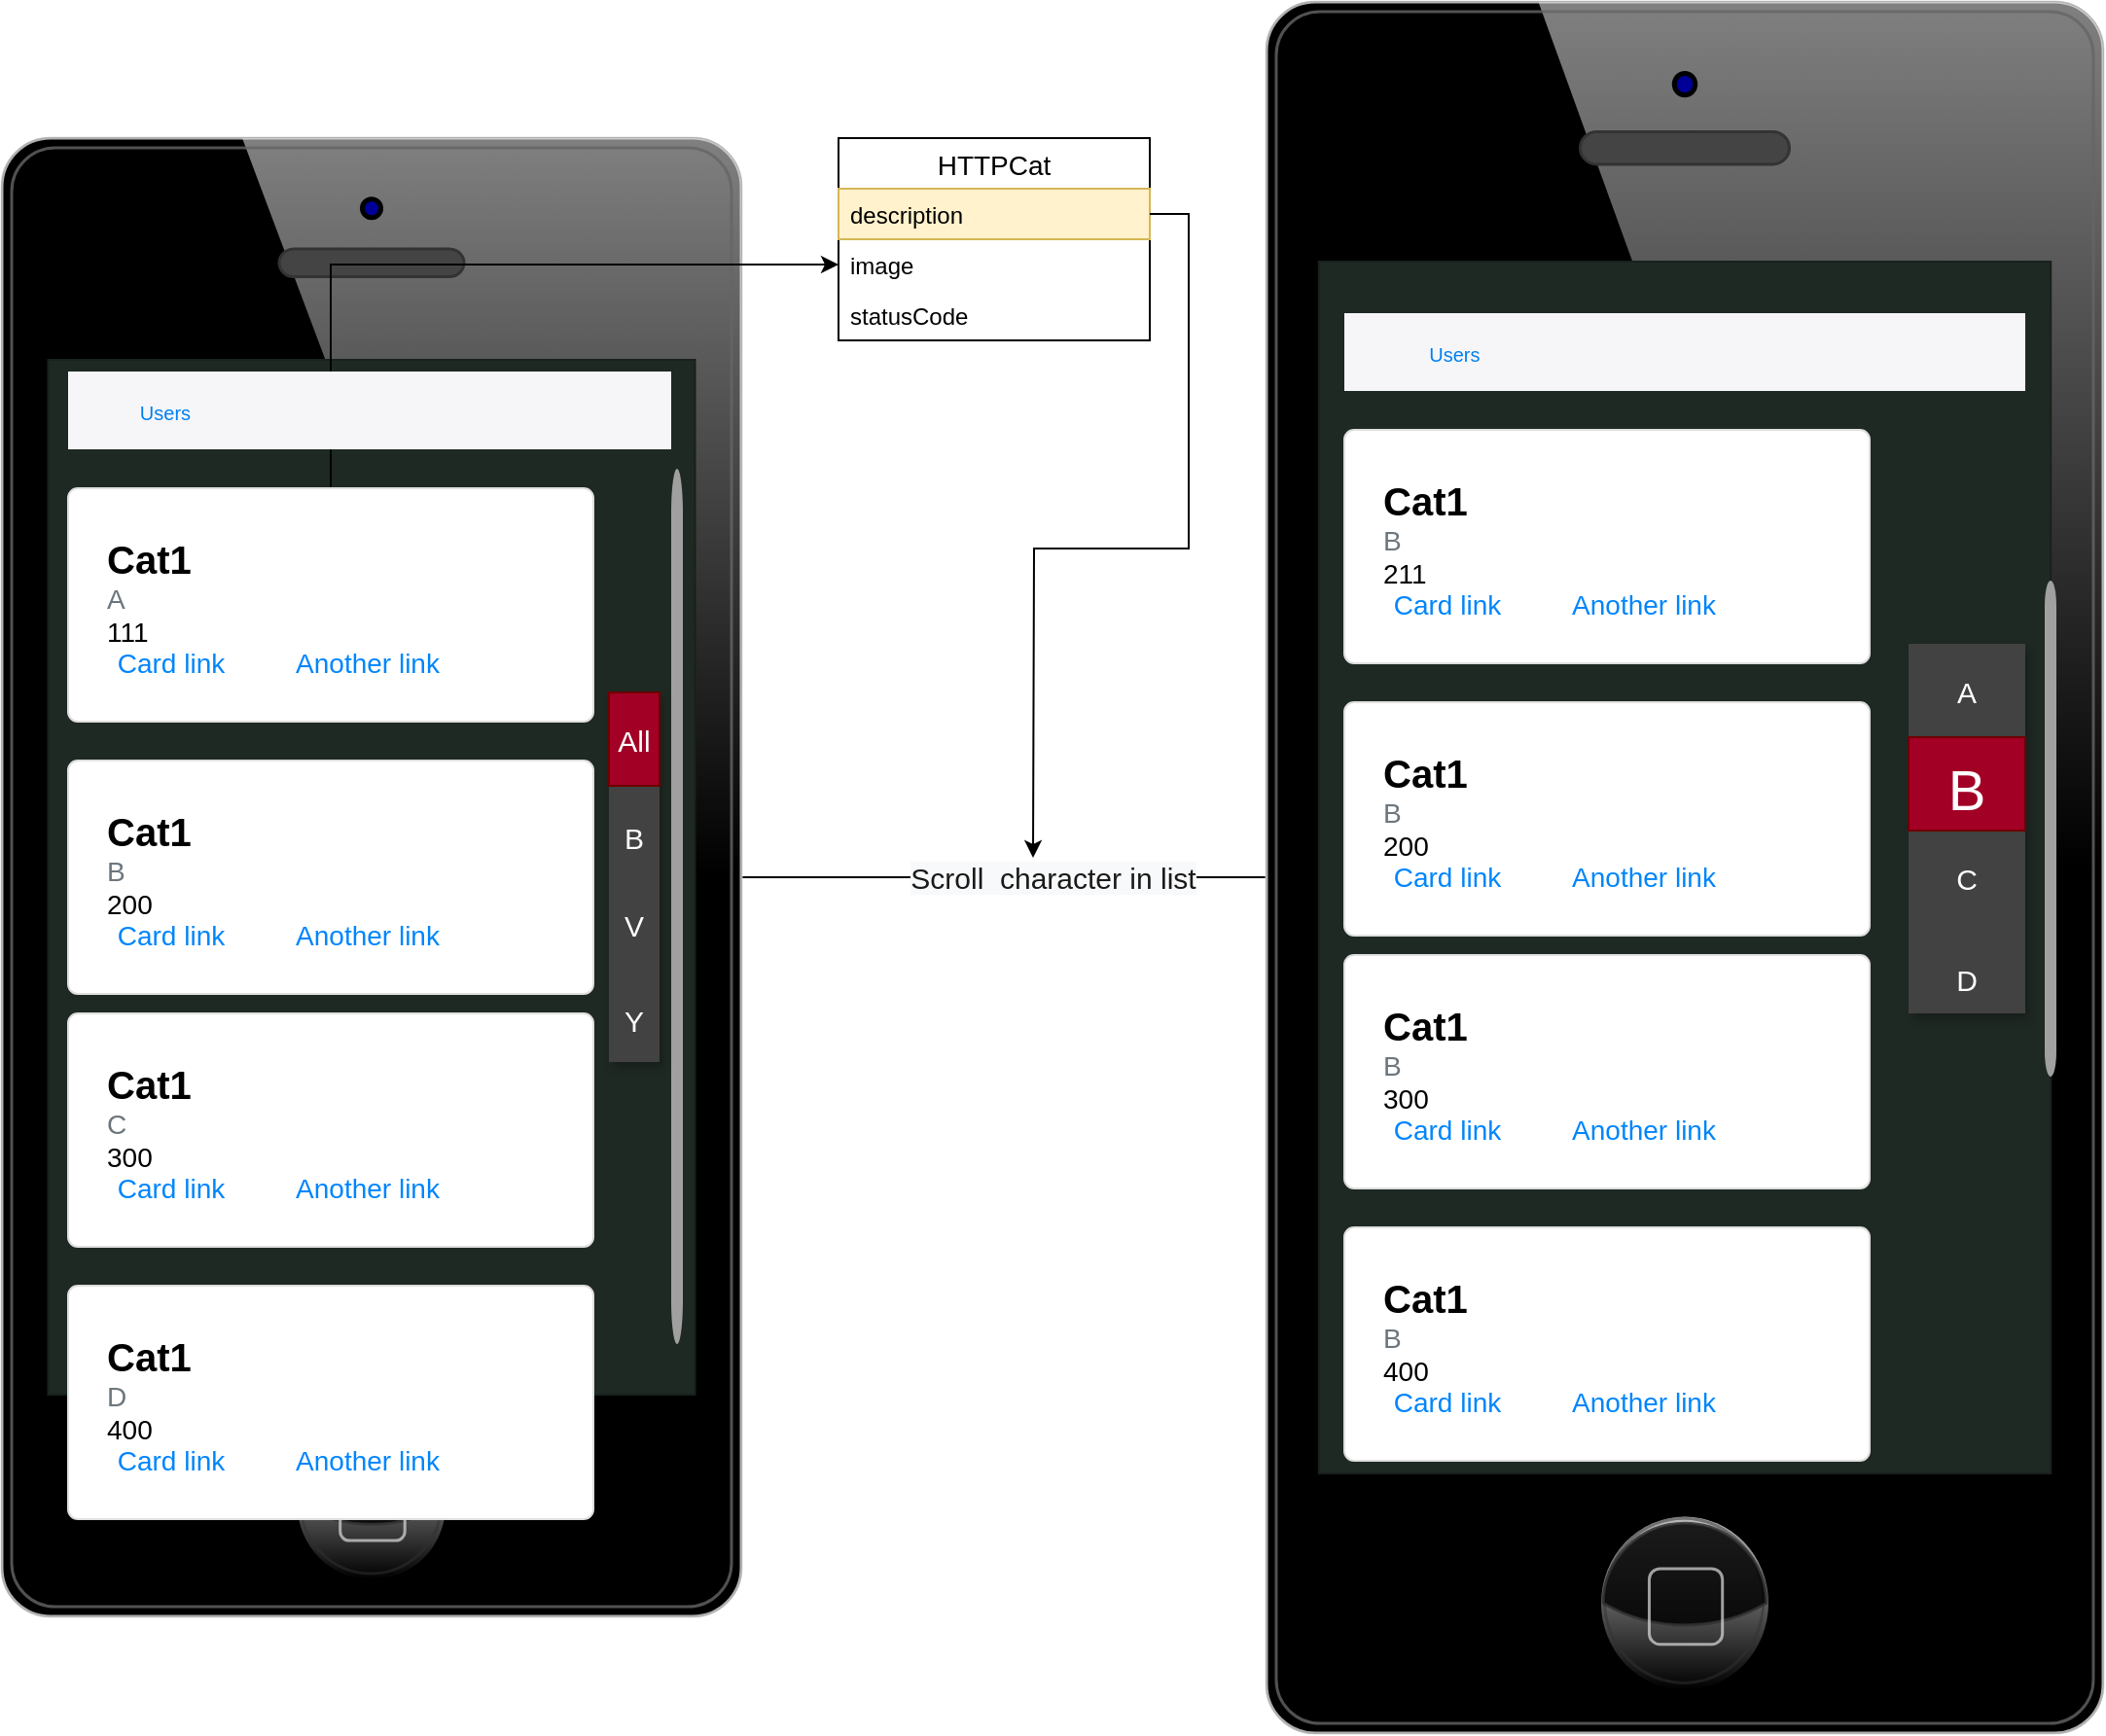 <mxfile version="13.0.3" type="device"><diagram id="6hGFLwfOUW9BJ-s0fimq" name="Page-1"><mxGraphModel dx="586" dy="860" grid="1" gridSize="10" guides="1" tooltips="1" connect="1" arrows="1" fold="1" page="1" pageScale="1" pageWidth="827" pageHeight="1169" background="none" math="0" shadow="0"><root><mxCell id="0"/><mxCell id="1" parent="0"/><mxCell id="3" value="HTTPCat" style="swimlane;fontStyle=0;childLayout=stackLayout;horizontal=1;startSize=26;horizontalStack=0;resizeParent=1;resizeParentMax=0;resizeLast=0;collapsible=1;marginBottom=0;align=center;fontSize=14;fillColor=none;" parent="1" vertex="1"><mxGeometry x="500" y="100" width="160" height="104" as="geometry"/></mxCell><mxCell id="4" value="description" style="text;strokeColor=#d6b656;fillColor=#fff2cc;spacingLeft=4;spacingRight=4;overflow=hidden;rotatable=0;points=[[0,0.5],[1,0.5]];portConstraint=eastwest;fontSize=12;" parent="3" vertex="1"><mxGeometry y="26" width="160" height="26" as="geometry"/></mxCell><mxCell id="5" value="image" style="text;strokeColor=none;fillColor=none;spacingLeft=4;spacingRight=4;overflow=hidden;rotatable=0;points=[[0,0.5],[1,0.5]];portConstraint=eastwest;fontSize=12;" parent="3" vertex="1"><mxGeometry y="52" width="160" height="26" as="geometry"/></mxCell><mxCell id="6" value="statusCode" style="text;strokeColor=none;fillColor=none;spacingLeft=4;spacingRight=4;overflow=hidden;rotatable=0;points=[[0,0.5],[1,0.5]];portConstraint=eastwest;fontSize=12;" parent="3" vertex="1"><mxGeometry y="78" width="160" height="26" as="geometry"/></mxCell><mxCell id="85" style="edgeStyle=orthogonalEdgeStyle;rounded=0;orthogonalLoop=1;jettySize=auto;html=1;entryX=0;entryY=0.5;entryDx=0;entryDy=0;fontSize=15;fontColor=#FFFFFF;" parent="1" source="8" target="59" edge="1"><mxGeometry relative="1" as="geometry"/></mxCell><mxCell id="hQ8JkJM4Jedd3VYKI8B9-101" value="&lt;span style=&quot;font-size: 15px ; background-color: rgb(248 , 249 , 250)&quot;&gt;Scroll&amp;nbsp; character in list&lt;br&gt;&lt;/span&gt;" style="edgeLabel;html=1;align=center;verticalAlign=middle;resizable=0;points=[];fontColor=#1A1A1A;" parent="85" vertex="1" connectable="0"><mxGeometry x="-0.852" y="2" relative="1" as="geometry"><mxPoint x="112" y="2" as="offset"/></mxGeometry></mxCell><mxCell id="8" value="" style="verticalLabelPosition=bottom;verticalAlign=top;html=1;shadow=0;dashed=0;strokeWidth=1;shape=mxgraph.ios.iPhone;bgStyle=bgGreen;fillColor=#aaaaaa;" parent="1" vertex="1"><mxGeometry x="70" y="100" width="380" height="760" as="geometry"/></mxCell><mxCell id="23" style="edgeStyle=orthogonalEdgeStyle;rounded=0;orthogonalLoop=1;jettySize=auto;html=1;entryX=0;entryY=0.5;entryDx=0;entryDy=0;" parent="1" source="10" target="5" edge="1"><mxGeometry relative="1" as="geometry"/></mxCell><mxCell id="10" value="&lt;span style=&quot;font-size: 20px&quot;&gt;&lt;b&gt;Cat1&lt;br&gt;&lt;/b&gt;&lt;/span&gt;&lt;font color=&quot;#6c767d&quot;&gt;A&lt;/font&gt;&lt;br style=&quot;font-size: 14px&quot;&gt;111" style="html=1;shadow=0;dashed=0;shape=mxgraph.bootstrap.rrect;rSize=5;strokeColor=#DFDFDF;html=1;whiteSpace=wrap;fillColor=#ffffff;fontColor=#000000;verticalAlign=top;align=left;spacing=20;fontSize=14;" parent="1" vertex="1"><mxGeometry x="104" y="280" width="270" height="120" as="geometry"/></mxCell><mxCell id="11" value="Card link" style="html=1;shadow=0;dashed=0;shape=mxgraph.bootstrap.rrect;rSize=5;perimeter=none;whiteSpace=wrap;fillColor=none;strokeColor=none;fontColor=#0085FC;resizeWidth=1;fontSize=14;align=center;" parent="10" vertex="1"><mxGeometry y="1" width="86.4" height="40" relative="1" as="geometry"><mxPoint x="10" y="-50" as="offset"/></mxGeometry></mxCell><mxCell id="12" value="Another link" style="html=1;shadow=0;dashed=0;shape=mxgraph.bootstrap.rrect;rSize=5;perimeter=none;whiteSpace=wrap;fillColor=none;strokeColor=none;fontColor=#0085FC;resizeWidth=1;fontSize=14;align=center;" parent="10" vertex="1"><mxGeometry y="1" width="108" height="40" relative="1" as="geometry"><mxPoint x="100" y="-50" as="offset"/></mxGeometry></mxCell><mxCell id="19" value="" style="html=1;verticalLabelPosition=bottom;labelBackgroundColor=#ffffff;verticalAlign=top;shadow=0;dashed=0;strokeWidth=2;shape=mxgraph.ios7.misc.scroll_(vertical);fillColor=#a0a0a0;" parent="1" vertex="1"><mxGeometry x="414" y="270" width="6" height="450" as="geometry"/></mxCell><mxCell id="24" value="" style="verticalLabelPosition=bottom;verticalAlign=top;html=1;shadow=0;dashed=0;strokeWidth=1;shape=mxgraph.ios.iPhone;bgStyle=bgGreen;fillColor=#aaaaaa;" parent="1" vertex="1"><mxGeometry x="720" y="30" width="430" height="890" as="geometry"/></mxCell><mxCell id="55" value="" style="shape=rect;fillColor=#424242;strokeColor=none;shadow=1;" parent="1" vertex="1"><mxGeometry x="1050" y="360" width="60" height="190" as="geometry"/></mxCell><mxCell id="58" value="A" style="text;verticalAlign=middle;align=center;fontColor=#ffffff;fontSize=15;resizeWidth=1;" parent="55" vertex="1"><mxGeometry width="60" height="48" relative="1" as="geometry"><mxPoint as="offset"/></mxGeometry></mxCell><mxCell id="59" value="B" style="text;verticalAlign=middle;align=center;fontColor=#ffffff;fontSize=29;resizeWidth=1;fillColor=#a20025;strokeColor=#6F0000;" parent="55" vertex="1"><mxGeometry width="60" height="48" relative="1" as="geometry"><mxPoint y="48" as="offset"/></mxGeometry></mxCell><mxCell id="60" value="C" style="text;verticalAlign=middle;align=center;fontColor=#FFFFFF;fontSize=15;resizeWidth=1;" parent="55" vertex="1"><mxGeometry width="60" height="48" relative="1" as="geometry"><mxPoint y="96" as="offset"/></mxGeometry></mxCell><mxCell id="61" value="D" style="text;verticalAlign=middle;align=center;fontColor=#FFFFFF;fontSize=15;resizeWidth=1;" parent="55" vertex="1"><mxGeometry width="60" height="56" relative="1" as="geometry"><mxPoint y="144" as="offset"/></mxGeometry></mxCell><mxCell id="78" value="" style="html=1;verticalLabelPosition=bottom;labelBackgroundColor=#ffffff;verticalAlign=top;shadow=0;dashed=0;strokeWidth=2;shape=mxgraph.ios7.misc.scroll_(vertical);fillColor=#a0a0a0;fontSize=15;fontColor=#FFFFFF;" parent="1" vertex="1"><mxGeometry x="1120" y="327.5" width="6" height="255" as="geometry"/></mxCell><mxCell id="80" value="" style="shape=rect;fillColor=#F6F6F8;strokeColor=none;fontSize=15;fontColor=#FFFFFF;" parent="1" vertex="1"><mxGeometry x="760" y="190" width="350" height="40" as="geometry"/></mxCell><mxCell id="82" value="Users" style="text;fontColor=#0080f0;fontSize=10;verticalAlign=middle;align=center;spacingTop=2;spacingRight=4;" parent="80" vertex="1"><mxGeometry x="0.002" width="117.378" height="40" as="geometry"/></mxCell><mxCell id="83" value="" style="shape=rect;fillColor=#F6F6F8;strokeColor=none;fontSize=15;fontColor=#FFFFFF;" parent="1" vertex="1"><mxGeometry x="104" y="220" width="310" height="40" as="geometry"/></mxCell><mxCell id="84" value="Users" style="text;fontColor=#0080f0;fontSize=10;verticalAlign=middle;align=center;spacingTop=2;spacingRight=4;" parent="83" vertex="1"><mxGeometry x="0.002" width="103.963" height="40" as="geometry"/></mxCell><mxCell id="97" value="" style="shape=rect;fillColor=#424242;strokeColor=none;shadow=1;" parent="1" vertex="1"><mxGeometry x="382" y="385" width="26" height="190" as="geometry"/></mxCell><mxCell id="98" value="B" style="text;verticalAlign=middle;align=center;fontColor=#ffffff;fontSize=15;resizeWidth=1;" parent="97" vertex="1"><mxGeometry width="26" height="48" relative="1" as="geometry"><mxPoint y="50" as="offset"/></mxGeometry></mxCell><mxCell id="99" value="V" style="text;verticalAlign=middle;align=center;fontColor=#ffffff;fontSize=15;resizeWidth=1;fillColor=none;strokeColor=none;" parent="97" vertex="1"><mxGeometry width="26" height="48" relative="1" as="geometry"><mxPoint y="94.75" as="offset"/></mxGeometry></mxCell><mxCell id="100" value="All" style="text;verticalAlign=middle;align=center;fontColor=#ffffff;fontSize=15;resizeWidth=1;fillColor=#a20025;strokeColor=#6F0000;" parent="97" vertex="1"><mxGeometry width="26" height="48" relative="1" as="geometry"><mxPoint as="offset"/></mxGeometry></mxCell><mxCell id="101" value="Y" style="text;verticalAlign=middle;align=center;fontColor=#FFFFFF;fontSize=15;resizeWidth=1;" parent="97" vertex="1"><mxGeometry width="26" height="56" relative="1" as="geometry"><mxPoint y="140" as="offset"/></mxGeometry></mxCell><mxCell id="ZXcAEzSjuWab3tHPh482-101" style="edgeStyle=orthogonalEdgeStyle;rounded=0;orthogonalLoop=1;jettySize=auto;html=1;" parent="1" source="4" edge="1"><mxGeometry relative="1" as="geometry"><mxPoint x="600" y="470" as="targetPoint"/></mxGeometry></mxCell><mxCell id="DCKOdaiPCMe8Z0FpezzW-101" value="&lt;span style=&quot;font-size: 20px&quot;&gt;&lt;b&gt;Cat1&lt;br&gt;&lt;/b&gt;&lt;/span&gt;&lt;font color=&quot;#6c767d&quot;&gt;B&lt;/font&gt;&lt;br style=&quot;font-size: 14px&quot;&gt;200" style="html=1;shadow=0;dashed=0;shape=mxgraph.bootstrap.rrect;rSize=5;strokeColor=#DFDFDF;html=1;whiteSpace=wrap;fillColor=#ffffff;fontColor=#000000;verticalAlign=top;align=left;spacing=20;fontSize=14;" parent="1" vertex="1"><mxGeometry x="104" y="420" width="270" height="120" as="geometry"/></mxCell><mxCell id="DCKOdaiPCMe8Z0FpezzW-102" value="Card link" style="html=1;shadow=0;dashed=0;shape=mxgraph.bootstrap.rrect;rSize=5;perimeter=none;whiteSpace=wrap;fillColor=none;strokeColor=none;fontColor=#0085FC;resizeWidth=1;fontSize=14;align=center;" parent="DCKOdaiPCMe8Z0FpezzW-101" vertex="1"><mxGeometry y="1" width="86.4" height="40" relative="1" as="geometry"><mxPoint x="10" y="-50" as="offset"/></mxGeometry></mxCell><mxCell id="DCKOdaiPCMe8Z0FpezzW-103" value="Another link" style="html=1;shadow=0;dashed=0;shape=mxgraph.bootstrap.rrect;rSize=5;perimeter=none;whiteSpace=wrap;fillColor=none;strokeColor=none;fontColor=#0085FC;resizeWidth=1;fontSize=14;align=center;" parent="DCKOdaiPCMe8Z0FpezzW-101" vertex="1"><mxGeometry y="1" width="108" height="40" relative="1" as="geometry"><mxPoint x="100" y="-50" as="offset"/></mxGeometry></mxCell><mxCell id="DCKOdaiPCMe8Z0FpezzW-104" value="&lt;span style=&quot;font-size: 20px&quot;&gt;&lt;b&gt;Cat1&lt;br&gt;&lt;/b&gt;&lt;/span&gt;&lt;font color=&quot;#6c767d&quot;&gt;C&lt;/font&gt;&lt;br style=&quot;font-size: 14px&quot;&gt;300" style="html=1;shadow=0;dashed=0;shape=mxgraph.bootstrap.rrect;rSize=5;strokeColor=#DFDFDF;html=1;whiteSpace=wrap;fillColor=#ffffff;fontColor=#000000;verticalAlign=top;align=left;spacing=20;fontSize=14;" parent="1" vertex="1"><mxGeometry x="104" y="550" width="270" height="120" as="geometry"/></mxCell><mxCell id="DCKOdaiPCMe8Z0FpezzW-105" value="Card link" style="html=1;shadow=0;dashed=0;shape=mxgraph.bootstrap.rrect;rSize=5;perimeter=none;whiteSpace=wrap;fillColor=none;strokeColor=none;fontColor=#0085FC;resizeWidth=1;fontSize=14;align=center;" parent="DCKOdaiPCMe8Z0FpezzW-104" vertex="1"><mxGeometry y="1" width="86.4" height="40" relative="1" as="geometry"><mxPoint x="10" y="-50" as="offset"/></mxGeometry></mxCell><mxCell id="DCKOdaiPCMe8Z0FpezzW-106" value="Another link" style="html=1;shadow=0;dashed=0;shape=mxgraph.bootstrap.rrect;rSize=5;perimeter=none;whiteSpace=wrap;fillColor=none;strokeColor=none;fontColor=#0085FC;resizeWidth=1;fontSize=14;align=center;" parent="DCKOdaiPCMe8Z0FpezzW-104" vertex="1"><mxGeometry y="1" width="108" height="40" relative="1" as="geometry"><mxPoint x="100" y="-50" as="offset"/></mxGeometry></mxCell><mxCell id="DCKOdaiPCMe8Z0FpezzW-113" value="" style="edgeStyle=orthogonalEdgeStyle;rounded=0;orthogonalLoop=1;jettySize=auto;html=1;" parent="1" source="DCKOdaiPCMe8Z0FpezzW-108" edge="1"><mxGeometry relative="1" as="geometry"><mxPoint x="147.143" y="770" as="targetPoint"/></mxGeometry></mxCell><mxCell id="DCKOdaiPCMe8Z0FpezzW-107" value="&lt;span style=&quot;font-size: 20px&quot;&gt;&lt;b&gt;Cat1&lt;br&gt;&lt;/b&gt;&lt;/span&gt;&lt;font color=&quot;#6c767d&quot;&gt;D&lt;/font&gt;&lt;br style=&quot;font-size: 14px&quot;&gt;400" style="html=1;shadow=0;dashed=0;shape=mxgraph.bootstrap.rrect;rSize=5;strokeColor=#DFDFDF;html=1;whiteSpace=wrap;fillColor=#ffffff;fontColor=#000000;verticalAlign=top;align=left;spacing=20;fontSize=14;" parent="1" vertex="1"><mxGeometry x="104" y="690" width="270" height="120" as="geometry"/></mxCell><mxCell id="DCKOdaiPCMe8Z0FpezzW-108" value="Card link" style="html=1;shadow=0;dashed=0;shape=mxgraph.bootstrap.rrect;rSize=5;perimeter=none;whiteSpace=wrap;fillColor=none;strokeColor=none;fontColor=#0085FC;resizeWidth=1;fontSize=14;align=center;" parent="DCKOdaiPCMe8Z0FpezzW-107" vertex="1"><mxGeometry y="1" width="86.4" height="40" relative="1" as="geometry"><mxPoint x="10" y="-50" as="offset"/></mxGeometry></mxCell><mxCell id="DCKOdaiPCMe8Z0FpezzW-109" value="Another link" style="html=1;shadow=0;dashed=0;shape=mxgraph.bootstrap.rrect;rSize=5;perimeter=none;whiteSpace=wrap;fillColor=none;strokeColor=none;fontColor=#0085FC;resizeWidth=1;fontSize=14;align=center;" parent="DCKOdaiPCMe8Z0FpezzW-107" vertex="1"><mxGeometry y="1" width="108" height="40" relative="1" as="geometry"><mxPoint x="100" y="-50" as="offset"/></mxGeometry></mxCell><mxCell id="DCKOdaiPCMe8Z0FpezzW-114" value="&lt;span style=&quot;font-size: 20px&quot;&gt;&lt;b&gt;Cat1&lt;br&gt;&lt;/b&gt;&lt;/span&gt;&lt;font color=&quot;#6c767d&quot;&gt;B&lt;/font&gt;&lt;br style=&quot;font-size: 14px&quot;&gt;211" style="html=1;shadow=0;dashed=0;shape=mxgraph.bootstrap.rrect;rSize=5;strokeColor=#DFDFDF;html=1;whiteSpace=wrap;fillColor=#ffffff;fontColor=#000000;verticalAlign=top;align=left;spacing=20;fontSize=14;" parent="1" vertex="1"><mxGeometry x="760" y="250" width="270" height="120" as="geometry"/></mxCell><mxCell id="DCKOdaiPCMe8Z0FpezzW-115" value="Card link" style="html=1;shadow=0;dashed=0;shape=mxgraph.bootstrap.rrect;rSize=5;perimeter=none;whiteSpace=wrap;fillColor=none;strokeColor=none;fontColor=#0085FC;resizeWidth=1;fontSize=14;align=center;" parent="DCKOdaiPCMe8Z0FpezzW-114" vertex="1"><mxGeometry y="1" width="86.4" height="40" relative="1" as="geometry"><mxPoint x="10" y="-50" as="offset"/></mxGeometry></mxCell><mxCell id="DCKOdaiPCMe8Z0FpezzW-116" value="Another link" style="html=1;shadow=0;dashed=0;shape=mxgraph.bootstrap.rrect;rSize=5;perimeter=none;whiteSpace=wrap;fillColor=none;strokeColor=none;fontColor=#0085FC;resizeWidth=1;fontSize=14;align=center;" parent="DCKOdaiPCMe8Z0FpezzW-114" vertex="1"><mxGeometry y="1" width="108" height="40" relative="1" as="geometry"><mxPoint x="100" y="-50" as="offset"/></mxGeometry></mxCell><mxCell id="DCKOdaiPCMe8Z0FpezzW-117" value="&lt;span style=&quot;font-size: 20px&quot;&gt;&lt;b&gt;Cat1&lt;br&gt;&lt;/b&gt;&lt;/span&gt;&lt;font color=&quot;#6c767d&quot;&gt;B&lt;/font&gt;&lt;br style=&quot;font-size: 14px&quot;&gt;200" style="html=1;shadow=0;dashed=0;shape=mxgraph.bootstrap.rrect;rSize=5;strokeColor=#DFDFDF;html=1;whiteSpace=wrap;fillColor=#ffffff;fontColor=#000000;verticalAlign=top;align=left;spacing=20;fontSize=14;" parent="1" vertex="1"><mxGeometry x="760" y="390" width="270" height="120" as="geometry"/></mxCell><mxCell id="DCKOdaiPCMe8Z0FpezzW-118" value="Card link" style="html=1;shadow=0;dashed=0;shape=mxgraph.bootstrap.rrect;rSize=5;perimeter=none;whiteSpace=wrap;fillColor=none;strokeColor=none;fontColor=#0085FC;resizeWidth=1;fontSize=14;align=center;" parent="DCKOdaiPCMe8Z0FpezzW-117" vertex="1"><mxGeometry y="1" width="86.4" height="40" relative="1" as="geometry"><mxPoint x="10" y="-50" as="offset"/></mxGeometry></mxCell><mxCell id="DCKOdaiPCMe8Z0FpezzW-119" value="Another link" style="html=1;shadow=0;dashed=0;shape=mxgraph.bootstrap.rrect;rSize=5;perimeter=none;whiteSpace=wrap;fillColor=none;strokeColor=none;fontColor=#0085FC;resizeWidth=1;fontSize=14;align=center;" parent="DCKOdaiPCMe8Z0FpezzW-117" vertex="1"><mxGeometry y="1" width="108" height="40" relative="1" as="geometry"><mxPoint x="100" y="-50" as="offset"/></mxGeometry></mxCell><mxCell id="DCKOdaiPCMe8Z0FpezzW-120" value="&lt;span style=&quot;font-size: 20px&quot;&gt;&lt;b&gt;Cat1&lt;br&gt;&lt;/b&gt;&lt;/span&gt;&lt;font color=&quot;#6c767d&quot;&gt;B&lt;/font&gt;&lt;br style=&quot;font-size: 14px&quot;&gt;300" style="html=1;shadow=0;dashed=0;shape=mxgraph.bootstrap.rrect;rSize=5;strokeColor=#DFDFDF;html=1;whiteSpace=wrap;fillColor=#ffffff;fontColor=#000000;verticalAlign=top;align=left;spacing=20;fontSize=14;" parent="1" vertex="1"><mxGeometry x="760" y="520" width="270" height="120" as="geometry"/></mxCell><mxCell id="DCKOdaiPCMe8Z0FpezzW-121" value="Card link" style="html=1;shadow=0;dashed=0;shape=mxgraph.bootstrap.rrect;rSize=5;perimeter=none;whiteSpace=wrap;fillColor=none;strokeColor=none;fontColor=#0085FC;resizeWidth=1;fontSize=14;align=center;" parent="DCKOdaiPCMe8Z0FpezzW-120" vertex="1"><mxGeometry y="1" width="86.4" height="40" relative="1" as="geometry"><mxPoint x="10" y="-50" as="offset"/></mxGeometry></mxCell><mxCell id="DCKOdaiPCMe8Z0FpezzW-122" value="Another link" style="html=1;shadow=0;dashed=0;shape=mxgraph.bootstrap.rrect;rSize=5;perimeter=none;whiteSpace=wrap;fillColor=none;strokeColor=none;fontColor=#0085FC;resizeWidth=1;fontSize=14;align=center;" parent="DCKOdaiPCMe8Z0FpezzW-120" vertex="1"><mxGeometry y="1" width="108" height="40" relative="1" as="geometry"><mxPoint x="100" y="-50" as="offset"/></mxGeometry></mxCell><mxCell id="DCKOdaiPCMe8Z0FpezzW-123" value="&lt;span style=&quot;font-size: 20px&quot;&gt;&lt;b&gt;Cat1&lt;br&gt;&lt;/b&gt;&lt;/span&gt;&lt;font color=&quot;#6c767d&quot;&gt;B&lt;/font&gt;&lt;br style=&quot;font-size: 14px&quot;&gt;400" style="html=1;shadow=0;dashed=0;shape=mxgraph.bootstrap.rrect;rSize=5;strokeColor=#DFDFDF;html=1;whiteSpace=wrap;fillColor=#ffffff;fontColor=#000000;verticalAlign=top;align=left;spacing=20;fontSize=14;" parent="1" vertex="1"><mxGeometry x="760" y="660" width="270" height="120" as="geometry"/></mxCell><mxCell id="DCKOdaiPCMe8Z0FpezzW-124" value="Card link" style="html=1;shadow=0;dashed=0;shape=mxgraph.bootstrap.rrect;rSize=5;perimeter=none;whiteSpace=wrap;fillColor=none;strokeColor=none;fontColor=#0085FC;resizeWidth=1;fontSize=14;align=center;" parent="DCKOdaiPCMe8Z0FpezzW-123" vertex="1"><mxGeometry y="1" width="86.4" height="40" relative="1" as="geometry"><mxPoint x="10" y="-50" as="offset"/></mxGeometry></mxCell><mxCell id="DCKOdaiPCMe8Z0FpezzW-125" value="Another link" style="html=1;shadow=0;dashed=0;shape=mxgraph.bootstrap.rrect;rSize=5;perimeter=none;whiteSpace=wrap;fillColor=none;strokeColor=none;fontColor=#0085FC;resizeWidth=1;fontSize=14;align=center;" parent="DCKOdaiPCMe8Z0FpezzW-123" vertex="1"><mxGeometry y="1" width="108" height="40" relative="1" as="geometry"><mxPoint x="100" y="-50" as="offset"/></mxGeometry></mxCell></root></mxGraphModel></diagram></mxfile>